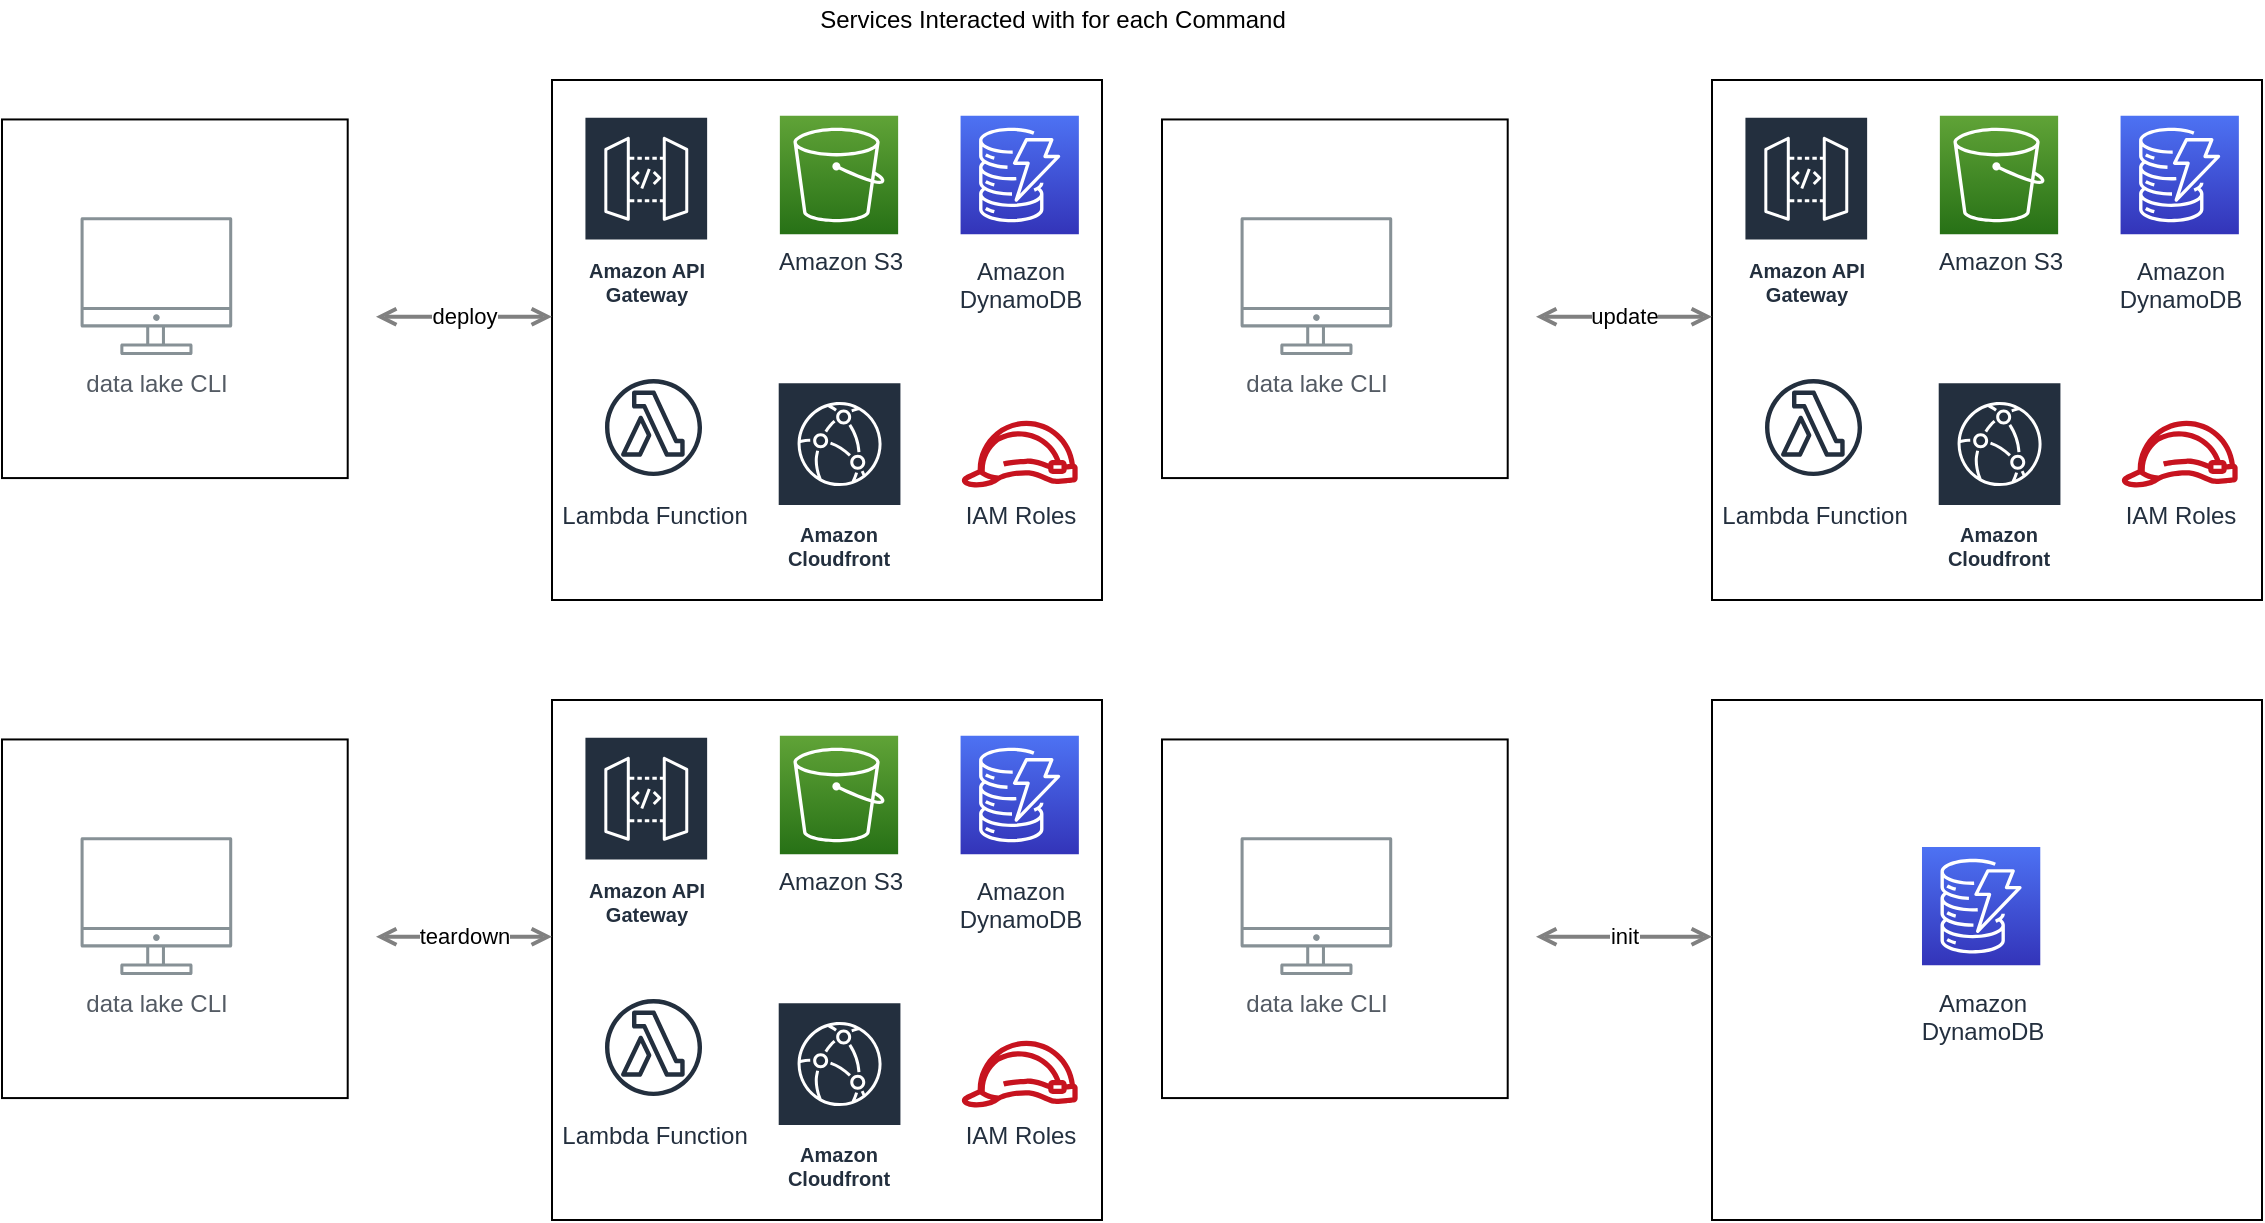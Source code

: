 <mxfile version="14.6.6" type="github">
  <diagram id="Ht1M8jgEwFfnCIfOTk4-" name="Page-1">
    <mxGraphModel dx="1186" dy="618" grid="1" gridSize="10" guides="1" tooltips="1" connect="1" arrows="1" fold="1" page="1" pageScale="1" pageWidth="1169" pageHeight="827" math="0" shadow="0">
      <root>
        <mxCell id="0" />
        <mxCell id="1" parent="0" />
        <mxCell id="PjIFf0Byjaj_l79i6JgZ-12" value="" style="group" vertex="1" connectable="0" parent="1">
          <mxGeometry x="20" y="50" width="550" height="260" as="geometry" />
        </mxCell>
        <mxCell id="PjIFf0Byjaj_l79i6JgZ-8" value="" style="rounded=0;whiteSpace=wrap;html=1;" vertex="1" parent="PjIFf0Byjaj_l79i6JgZ-12">
          <mxGeometry x="275" width="275" height="260.0" as="geometry" />
        </mxCell>
        <mxCell id="PjIFf0Byjaj_l79i6JgZ-7" value="" style="rounded=0;whiteSpace=wrap;html=1;" vertex="1" parent="PjIFf0Byjaj_l79i6JgZ-12">
          <mxGeometry y="19.724" width="172.857" height="179.31" as="geometry" />
        </mxCell>
        <mxCell id="UEzPUAAOIrF-is8g5C7q-136" value="deploy" style="edgeStyle=orthogonalEdgeStyle;rounded=0;orthogonalLoop=1;jettySize=auto;html=1;startArrow=open;startFill=0;endArrow=open;endFill=0;strokeWidth=2;strokeColor=#808080;" parent="PjIFf0Byjaj_l79i6JgZ-12" target="PjIFf0Byjaj_l79i6JgZ-8" edge="1">
          <mxGeometry relative="1" as="geometry">
            <Array as="points">
              <mxPoint x="275" y="118.345" />
              <mxPoint x="275" y="118.345" />
            </Array>
            <mxPoint x="187.0" y="118.345" as="sourcePoint" />
          </mxGeometry>
        </mxCell>
        <mxCell id="UEzPUAAOIrF-is8g5C7q-109" value="data lake CLI" style="outlineConnect=0;gradientColor=none;fontColor=#545B64;strokeColor=none;fillColor=#879196;dashed=0;verticalLabelPosition=bottom;verticalAlign=top;align=center;html=1;fontSize=12;fontStyle=0;aspect=fixed;shape=mxgraph.aws4.illustration_desktop;pointerEvents=1;labelBackgroundColor=#ffffff;" parent="PjIFf0Byjaj_l79i6JgZ-12" vertex="1">
          <mxGeometry x="39.286" y="68.586" width="75.824" height="69" as="geometry" />
        </mxCell>
        <mxCell id="UEzPUAAOIrF-is8g5C7q-116" value="Amazon S3" style="outlineConnect=0;fontColor=#232F3E;gradientColor=#60A337;gradientDirection=north;fillColor=#277116;strokeColor=#ffffff;dashed=0;verticalLabelPosition=bottom;verticalAlign=top;align=center;html=1;fontSize=12;fontStyle=0;aspect=fixed;shape=mxgraph.aws4.resourceIcon;resIcon=mxgraph.aws4.s3;labelBackgroundColor=#ffffff;" parent="PjIFf0Byjaj_l79i6JgZ-12" vertex="1">
          <mxGeometry x="388.929" y="17.931" width="59.143" height="59.143" as="geometry" />
        </mxCell>
        <mxCell id="UEzPUAAOIrF-is8g5C7q-119" value="Amazon&lt;br&gt;DynamoDB&lt;br&gt;" style="outlineConnect=0;fontColor=#232F3E;gradientColor=#4D72F3;gradientDirection=north;fillColor=#3334B9;strokeColor=#ffffff;dashed=0;verticalLabelPosition=bottom;verticalAlign=top;align=center;html=1;fontSize=12;fontStyle=0;aspect=fixed;shape=mxgraph.aws4.resourceIcon;resIcon=mxgraph.aws4.dynamodb;labelBackgroundColor=#ffffff;spacingTop=5;" parent="PjIFf0Byjaj_l79i6JgZ-12" vertex="1">
          <mxGeometry x="479.286" y="17.931" width="59.143" height="59.143" as="geometry" />
        </mxCell>
        <mxCell id="UEzPUAAOIrF-is8g5C7q-122" value="IAM Roles" style="outlineConnect=0;fontColor=#232F3E;gradientColor=none;fillColor=#C7131F;strokeColor=none;dashed=0;verticalLabelPosition=bottom;verticalAlign=top;align=center;html=1;fontSize=12;fontStyle=0;aspect=fixed;pointerEvents=1;shape=mxgraph.aws4.role;labelBackgroundColor=#ffffff;" parent="PjIFf0Byjaj_l79i6JgZ-12" vertex="1">
          <mxGeometry x="479.286" y="170.345" width="59.143" height="33.363" as="geometry" />
        </mxCell>
        <mxCell id="PjIFf0Byjaj_l79i6JgZ-9" value="Amazon API Gateway" style="outlineConnect=0;fontColor=#232F3E;gradientColor=none;strokeColor=#ffffff;fillColor=#232F3E;dashed=0;verticalLabelPosition=middle;verticalAlign=bottom;align=center;html=1;whiteSpace=wrap;fontSize=10;fontStyle=1;spacing=3;shape=mxgraph.aws4.productIcon;prIcon=mxgraph.aws4.api_gateway;" vertex="1" parent="PjIFf0Byjaj_l79i6JgZ-12">
          <mxGeometry x="290.714" y="17.931" width="62.857" height="98.621" as="geometry" />
        </mxCell>
        <mxCell id="PjIFf0Byjaj_l79i6JgZ-10" value="Lambda Function" style="outlineConnect=0;fontColor=#232F3E;gradientColor=none;strokeColor=#232F3E;fillColor=#ffffff;dashed=0;verticalLabelPosition=bottom;verticalAlign=top;align=center;html=1;fontSize=12;fontStyle=0;aspect=fixed;shape=mxgraph.aws4.resourceIcon;resIcon=mxgraph.aws4.lambda_function;" vertex="1" parent="PjIFf0Byjaj_l79i6JgZ-12">
          <mxGeometry x="295.429" y="143.448" width="60.659" height="60.659" as="geometry" />
        </mxCell>
        <mxCell id="PjIFf0Byjaj_l79i6JgZ-11" value="Amazon Cloudfront" style="outlineConnect=0;fontColor=#232F3E;gradientColor=none;strokeColor=#ffffff;fillColor=#232F3E;dashed=0;verticalLabelPosition=middle;verticalAlign=bottom;align=center;html=1;whiteSpace=wrap;fontSize=10;fontStyle=1;spacing=3;shape=mxgraph.aws4.productIcon;prIcon=mxgraph.aws4.cloudfront;" vertex="1" parent="PjIFf0Byjaj_l79i6JgZ-12">
          <mxGeometry x="387.357" y="150.621" width="62.857" height="98.621" as="geometry" />
        </mxCell>
        <mxCell id="PjIFf0Byjaj_l79i6JgZ-24" value="Services Interacted with for each Command" style="text;html=1;align=center;verticalAlign=middle;resizable=0;points=[];autosize=1;strokeColor=none;" vertex="1" parent="1">
          <mxGeometry x="420" y="10" width="250" height="20" as="geometry" />
        </mxCell>
        <mxCell id="PjIFf0Byjaj_l79i6JgZ-26" value="" style="group" vertex="1" connectable="0" parent="1">
          <mxGeometry x="20" y="360" width="550" height="260" as="geometry" />
        </mxCell>
        <mxCell id="PjIFf0Byjaj_l79i6JgZ-27" value="" style="rounded=0;whiteSpace=wrap;html=1;" vertex="1" parent="PjIFf0Byjaj_l79i6JgZ-26">
          <mxGeometry x="275" width="275" height="260.0" as="geometry" />
        </mxCell>
        <mxCell id="PjIFf0Byjaj_l79i6JgZ-28" value="" style="rounded=0;whiteSpace=wrap;html=1;" vertex="1" parent="PjIFf0Byjaj_l79i6JgZ-26">
          <mxGeometry y="19.724" width="172.857" height="179.31" as="geometry" />
        </mxCell>
        <mxCell id="PjIFf0Byjaj_l79i6JgZ-29" value="teardown" style="edgeStyle=orthogonalEdgeStyle;rounded=0;orthogonalLoop=1;jettySize=auto;html=1;startArrow=open;startFill=0;endArrow=open;endFill=0;strokeWidth=2;strokeColor=#808080;" edge="1" parent="PjIFf0Byjaj_l79i6JgZ-26" target="PjIFf0Byjaj_l79i6JgZ-27">
          <mxGeometry relative="1" as="geometry">
            <Array as="points">
              <mxPoint x="275" y="118.345" />
              <mxPoint x="275" y="118.345" />
            </Array>
            <mxPoint x="187.0" y="118.345" as="sourcePoint" />
          </mxGeometry>
        </mxCell>
        <mxCell id="PjIFf0Byjaj_l79i6JgZ-30" value="data lake CLI" style="outlineConnect=0;gradientColor=none;fontColor=#545B64;strokeColor=none;fillColor=#879196;dashed=0;verticalLabelPosition=bottom;verticalAlign=top;align=center;html=1;fontSize=12;fontStyle=0;aspect=fixed;shape=mxgraph.aws4.illustration_desktop;pointerEvents=1;labelBackgroundColor=#ffffff;" vertex="1" parent="PjIFf0Byjaj_l79i6JgZ-26">
          <mxGeometry x="39.286" y="68.586" width="75.824" height="69" as="geometry" />
        </mxCell>
        <mxCell id="PjIFf0Byjaj_l79i6JgZ-31" value="Amazon S3" style="outlineConnect=0;fontColor=#232F3E;gradientColor=#60A337;gradientDirection=north;fillColor=#277116;strokeColor=#ffffff;dashed=0;verticalLabelPosition=bottom;verticalAlign=top;align=center;html=1;fontSize=12;fontStyle=0;aspect=fixed;shape=mxgraph.aws4.resourceIcon;resIcon=mxgraph.aws4.s3;labelBackgroundColor=#ffffff;" vertex="1" parent="PjIFf0Byjaj_l79i6JgZ-26">
          <mxGeometry x="388.929" y="17.931" width="59.143" height="59.143" as="geometry" />
        </mxCell>
        <mxCell id="PjIFf0Byjaj_l79i6JgZ-32" value="Amazon&lt;br&gt;DynamoDB&lt;br&gt;" style="outlineConnect=0;fontColor=#232F3E;gradientColor=#4D72F3;gradientDirection=north;fillColor=#3334B9;strokeColor=#ffffff;dashed=0;verticalLabelPosition=bottom;verticalAlign=top;align=center;html=1;fontSize=12;fontStyle=0;aspect=fixed;shape=mxgraph.aws4.resourceIcon;resIcon=mxgraph.aws4.dynamodb;labelBackgroundColor=#ffffff;spacingTop=5;" vertex="1" parent="PjIFf0Byjaj_l79i6JgZ-26">
          <mxGeometry x="479.286" y="17.931" width="59.143" height="59.143" as="geometry" />
        </mxCell>
        <mxCell id="PjIFf0Byjaj_l79i6JgZ-33" value="IAM Roles" style="outlineConnect=0;fontColor=#232F3E;gradientColor=none;fillColor=#C7131F;strokeColor=none;dashed=0;verticalLabelPosition=bottom;verticalAlign=top;align=center;html=1;fontSize=12;fontStyle=0;aspect=fixed;pointerEvents=1;shape=mxgraph.aws4.role;labelBackgroundColor=#ffffff;" vertex="1" parent="PjIFf0Byjaj_l79i6JgZ-26">
          <mxGeometry x="479.286" y="170.345" width="59.143" height="33.363" as="geometry" />
        </mxCell>
        <mxCell id="PjIFf0Byjaj_l79i6JgZ-34" value="Amazon API Gateway" style="outlineConnect=0;fontColor=#232F3E;gradientColor=none;strokeColor=#ffffff;fillColor=#232F3E;dashed=0;verticalLabelPosition=middle;verticalAlign=bottom;align=center;html=1;whiteSpace=wrap;fontSize=10;fontStyle=1;spacing=3;shape=mxgraph.aws4.productIcon;prIcon=mxgraph.aws4.api_gateway;" vertex="1" parent="PjIFf0Byjaj_l79i6JgZ-26">
          <mxGeometry x="290.714" y="17.931" width="62.857" height="98.621" as="geometry" />
        </mxCell>
        <mxCell id="PjIFf0Byjaj_l79i6JgZ-35" value="Lambda Function" style="outlineConnect=0;fontColor=#232F3E;gradientColor=none;strokeColor=#232F3E;fillColor=#ffffff;dashed=0;verticalLabelPosition=bottom;verticalAlign=top;align=center;html=1;fontSize=12;fontStyle=0;aspect=fixed;shape=mxgraph.aws4.resourceIcon;resIcon=mxgraph.aws4.lambda_function;" vertex="1" parent="PjIFf0Byjaj_l79i6JgZ-26">
          <mxGeometry x="295.429" y="143.448" width="60.659" height="60.659" as="geometry" />
        </mxCell>
        <mxCell id="PjIFf0Byjaj_l79i6JgZ-36" value="Amazon Cloudfront" style="outlineConnect=0;fontColor=#232F3E;gradientColor=none;strokeColor=#ffffff;fillColor=#232F3E;dashed=0;verticalLabelPosition=middle;verticalAlign=bottom;align=center;html=1;whiteSpace=wrap;fontSize=10;fontStyle=1;spacing=3;shape=mxgraph.aws4.productIcon;prIcon=mxgraph.aws4.cloudfront;" vertex="1" parent="PjIFf0Byjaj_l79i6JgZ-26">
          <mxGeometry x="387.357" y="150.621" width="62.857" height="98.621" as="geometry" />
        </mxCell>
        <mxCell id="PjIFf0Byjaj_l79i6JgZ-37" value="" style="group" vertex="1" connectable="0" parent="1">
          <mxGeometry x="600" y="50" width="550" height="260" as="geometry" />
        </mxCell>
        <mxCell id="PjIFf0Byjaj_l79i6JgZ-38" value="" style="rounded=0;whiteSpace=wrap;html=1;" vertex="1" parent="PjIFf0Byjaj_l79i6JgZ-37">
          <mxGeometry x="275" width="275" height="260.0" as="geometry" />
        </mxCell>
        <mxCell id="PjIFf0Byjaj_l79i6JgZ-39" value="" style="rounded=0;whiteSpace=wrap;html=1;" vertex="1" parent="PjIFf0Byjaj_l79i6JgZ-37">
          <mxGeometry y="19.724" width="172.857" height="179.31" as="geometry" />
        </mxCell>
        <mxCell id="PjIFf0Byjaj_l79i6JgZ-40" value="update" style="edgeStyle=orthogonalEdgeStyle;rounded=0;orthogonalLoop=1;jettySize=auto;html=1;startArrow=open;startFill=0;endArrow=open;endFill=0;strokeWidth=2;strokeColor=#808080;" edge="1" parent="PjIFf0Byjaj_l79i6JgZ-37" target="PjIFf0Byjaj_l79i6JgZ-38">
          <mxGeometry relative="1" as="geometry">
            <Array as="points">
              <mxPoint x="275" y="118.345" />
              <mxPoint x="275" y="118.345" />
            </Array>
            <mxPoint x="187.0" y="118.345" as="sourcePoint" />
          </mxGeometry>
        </mxCell>
        <mxCell id="PjIFf0Byjaj_l79i6JgZ-41" value="data lake CLI" style="outlineConnect=0;gradientColor=none;fontColor=#545B64;strokeColor=none;fillColor=#879196;dashed=0;verticalLabelPosition=bottom;verticalAlign=top;align=center;html=1;fontSize=12;fontStyle=0;aspect=fixed;shape=mxgraph.aws4.illustration_desktop;pointerEvents=1;labelBackgroundColor=#ffffff;" vertex="1" parent="PjIFf0Byjaj_l79i6JgZ-37">
          <mxGeometry x="39.286" y="68.586" width="75.824" height="69" as="geometry" />
        </mxCell>
        <mxCell id="PjIFf0Byjaj_l79i6JgZ-42" value="Amazon S3" style="outlineConnect=0;fontColor=#232F3E;gradientColor=#60A337;gradientDirection=north;fillColor=#277116;strokeColor=#ffffff;dashed=0;verticalLabelPosition=bottom;verticalAlign=top;align=center;html=1;fontSize=12;fontStyle=0;aspect=fixed;shape=mxgraph.aws4.resourceIcon;resIcon=mxgraph.aws4.s3;labelBackgroundColor=#ffffff;" vertex="1" parent="PjIFf0Byjaj_l79i6JgZ-37">
          <mxGeometry x="388.929" y="17.931" width="59.143" height="59.143" as="geometry" />
        </mxCell>
        <mxCell id="PjIFf0Byjaj_l79i6JgZ-43" value="Amazon&lt;br&gt;DynamoDB&lt;br&gt;" style="outlineConnect=0;fontColor=#232F3E;gradientColor=#4D72F3;gradientDirection=north;fillColor=#3334B9;strokeColor=#ffffff;dashed=0;verticalLabelPosition=bottom;verticalAlign=top;align=center;html=1;fontSize=12;fontStyle=0;aspect=fixed;shape=mxgraph.aws4.resourceIcon;resIcon=mxgraph.aws4.dynamodb;labelBackgroundColor=#ffffff;spacingTop=5;" vertex="1" parent="PjIFf0Byjaj_l79i6JgZ-37">
          <mxGeometry x="479.286" y="17.931" width="59.143" height="59.143" as="geometry" />
        </mxCell>
        <mxCell id="PjIFf0Byjaj_l79i6JgZ-44" value="IAM Roles" style="outlineConnect=0;fontColor=#232F3E;gradientColor=none;fillColor=#C7131F;strokeColor=none;dashed=0;verticalLabelPosition=bottom;verticalAlign=top;align=center;html=1;fontSize=12;fontStyle=0;aspect=fixed;pointerEvents=1;shape=mxgraph.aws4.role;labelBackgroundColor=#ffffff;" vertex="1" parent="PjIFf0Byjaj_l79i6JgZ-37">
          <mxGeometry x="479.286" y="170.345" width="59.143" height="33.363" as="geometry" />
        </mxCell>
        <mxCell id="PjIFf0Byjaj_l79i6JgZ-45" value="Amazon API Gateway" style="outlineConnect=0;fontColor=#232F3E;gradientColor=none;strokeColor=#ffffff;fillColor=#232F3E;dashed=0;verticalLabelPosition=middle;verticalAlign=bottom;align=center;html=1;whiteSpace=wrap;fontSize=10;fontStyle=1;spacing=3;shape=mxgraph.aws4.productIcon;prIcon=mxgraph.aws4.api_gateway;" vertex="1" parent="PjIFf0Byjaj_l79i6JgZ-37">
          <mxGeometry x="290.714" y="17.931" width="62.857" height="98.621" as="geometry" />
        </mxCell>
        <mxCell id="PjIFf0Byjaj_l79i6JgZ-46" value="Lambda Function" style="outlineConnect=0;fontColor=#232F3E;gradientColor=none;strokeColor=#232F3E;fillColor=#ffffff;dashed=0;verticalLabelPosition=bottom;verticalAlign=top;align=center;html=1;fontSize=12;fontStyle=0;aspect=fixed;shape=mxgraph.aws4.resourceIcon;resIcon=mxgraph.aws4.lambda_function;" vertex="1" parent="PjIFf0Byjaj_l79i6JgZ-37">
          <mxGeometry x="295.429" y="143.448" width="60.659" height="60.659" as="geometry" />
        </mxCell>
        <mxCell id="PjIFf0Byjaj_l79i6JgZ-47" value="Amazon Cloudfront" style="outlineConnect=0;fontColor=#232F3E;gradientColor=none;strokeColor=#ffffff;fillColor=#232F3E;dashed=0;verticalLabelPosition=middle;verticalAlign=bottom;align=center;html=1;whiteSpace=wrap;fontSize=10;fontStyle=1;spacing=3;shape=mxgraph.aws4.productIcon;prIcon=mxgraph.aws4.cloudfront;" vertex="1" parent="PjIFf0Byjaj_l79i6JgZ-37">
          <mxGeometry x="387.357" y="150.621" width="62.857" height="98.621" as="geometry" />
        </mxCell>
        <mxCell id="PjIFf0Byjaj_l79i6JgZ-48" value="" style="group" vertex="1" connectable="0" parent="1">
          <mxGeometry x="600" y="360" width="550" height="260" as="geometry" />
        </mxCell>
        <mxCell id="PjIFf0Byjaj_l79i6JgZ-49" value="" style="rounded=0;whiteSpace=wrap;html=1;" vertex="1" parent="PjIFf0Byjaj_l79i6JgZ-48">
          <mxGeometry x="275" width="275" height="260.0" as="geometry" />
        </mxCell>
        <mxCell id="PjIFf0Byjaj_l79i6JgZ-50" value="" style="rounded=0;whiteSpace=wrap;html=1;" vertex="1" parent="PjIFf0Byjaj_l79i6JgZ-48">
          <mxGeometry y="19.724" width="172.857" height="179.31" as="geometry" />
        </mxCell>
        <mxCell id="PjIFf0Byjaj_l79i6JgZ-51" value="init" style="edgeStyle=orthogonalEdgeStyle;rounded=0;orthogonalLoop=1;jettySize=auto;html=1;startArrow=open;startFill=0;endArrow=open;endFill=0;strokeWidth=2;strokeColor=#808080;" edge="1" parent="PjIFf0Byjaj_l79i6JgZ-48" target="PjIFf0Byjaj_l79i6JgZ-49">
          <mxGeometry relative="1" as="geometry">
            <Array as="points">
              <mxPoint x="275" y="118.345" />
              <mxPoint x="275" y="118.345" />
            </Array>
            <mxPoint x="187.0" y="118.345" as="sourcePoint" />
          </mxGeometry>
        </mxCell>
        <mxCell id="PjIFf0Byjaj_l79i6JgZ-52" value="data lake CLI" style="outlineConnect=0;gradientColor=none;fontColor=#545B64;strokeColor=none;fillColor=#879196;dashed=0;verticalLabelPosition=bottom;verticalAlign=top;align=center;html=1;fontSize=12;fontStyle=0;aspect=fixed;shape=mxgraph.aws4.illustration_desktop;pointerEvents=1;labelBackgroundColor=#ffffff;" vertex="1" parent="PjIFf0Byjaj_l79i6JgZ-48">
          <mxGeometry x="39.286" y="68.586" width="75.824" height="69" as="geometry" />
        </mxCell>
        <mxCell id="PjIFf0Byjaj_l79i6JgZ-54" value="Amazon&lt;br&gt;DynamoDB&lt;br&gt;" style="outlineConnect=0;fontColor=#232F3E;gradientColor=#4D72F3;gradientDirection=north;fillColor=#3334B9;strokeColor=#ffffff;dashed=0;verticalLabelPosition=bottom;verticalAlign=top;align=center;html=1;fontSize=12;fontStyle=0;aspect=fixed;shape=mxgraph.aws4.resourceIcon;resIcon=mxgraph.aws4.dynamodb;labelBackgroundColor=#ffffff;spacingTop=5;" vertex="1" parent="PjIFf0Byjaj_l79i6JgZ-48">
          <mxGeometry x="379.996" y="73.511" width="59.143" height="59.143" as="geometry" />
        </mxCell>
      </root>
    </mxGraphModel>
  </diagram>
</mxfile>
